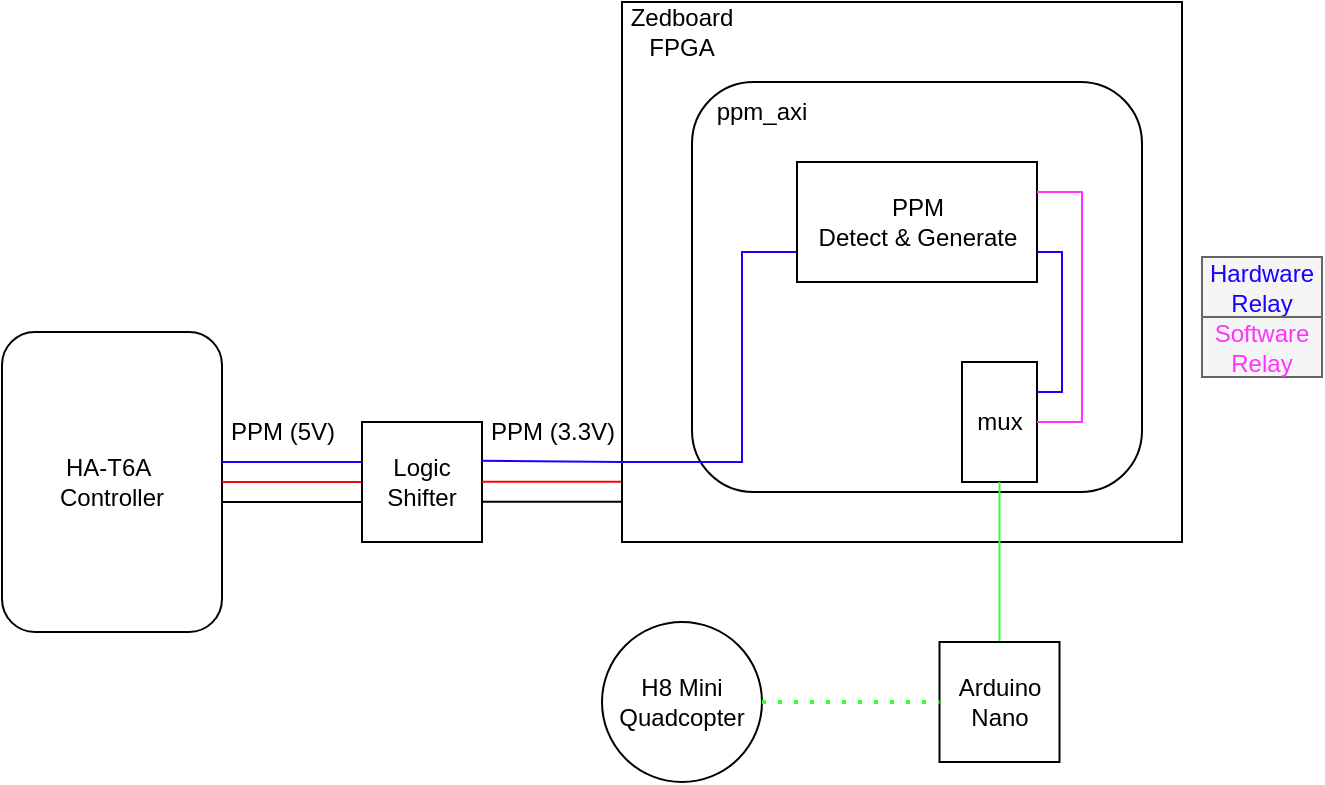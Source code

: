 <mxfile version="26.0.16">
  <diagram name="Page-1" id="doOXALa8jk22Hy37ywl4">
    <mxGraphModel dx="958" dy="592" grid="1" gridSize="10" guides="1" tooltips="1" connect="1" arrows="1" fold="1" page="1" pageScale="1" pageWidth="850" pageHeight="1100" math="0" shadow="0">
      <root>
        <mxCell id="0" />
        <mxCell id="1" parent="0" />
        <mxCell id="RDEX3xAjXvq6QgelWfUH-1" value="HA-T6A&amp;nbsp;&lt;div&gt;Controller&lt;/div&gt;" style="rounded=1;whiteSpace=wrap;html=1;" vertex="1" parent="1">
          <mxGeometry x="110" y="215" width="110" height="150" as="geometry" />
        </mxCell>
        <mxCell id="RDEX3xAjXvq6QgelWfUH-2" value="" style="endArrow=none;html=1;rounded=0;strokeColor=#1900FF;" edge="1" parent="1">
          <mxGeometry width="50" height="50" relative="1" as="geometry">
            <mxPoint x="220" y="280" as="sourcePoint" />
            <mxPoint x="290" y="280" as="targetPoint" />
          </mxGeometry>
        </mxCell>
        <mxCell id="RDEX3xAjXvq6QgelWfUH-3" value="" style="endArrow=none;html=1;rounded=0;strokeColor=#FF0505;" edge="1" parent="1">
          <mxGeometry width="50" height="50" relative="1" as="geometry">
            <mxPoint x="220" y="290" as="sourcePoint" />
            <mxPoint x="290" y="290" as="targetPoint" />
          </mxGeometry>
        </mxCell>
        <mxCell id="RDEX3xAjXvq6QgelWfUH-4" value="" style="endArrow=none;html=1;rounded=0;strokeColor=default;" edge="1" parent="1">
          <mxGeometry width="50" height="50" relative="1" as="geometry">
            <mxPoint x="220" y="300" as="sourcePoint" />
            <mxPoint x="290" y="300" as="targetPoint" />
          </mxGeometry>
        </mxCell>
        <mxCell id="RDEX3xAjXvq6QgelWfUH-5" value="PPM (5V)" style="text;html=1;align=center;verticalAlign=middle;resizable=0;points=[];autosize=1;strokeColor=none;fillColor=none;" vertex="1" parent="1">
          <mxGeometry x="210" y="250" width="80" height="30" as="geometry" />
        </mxCell>
        <mxCell id="RDEX3xAjXvq6QgelWfUH-7" value="Logic&lt;br&gt;Shifter" style="whiteSpace=wrap;html=1;aspect=fixed;" vertex="1" parent="1">
          <mxGeometry x="290" y="260" width="60" height="60" as="geometry" />
        </mxCell>
        <mxCell id="RDEX3xAjXvq6QgelWfUH-9" value="" style="endArrow=none;html=1;rounded=0;strokeColor=#FF0505;" edge="1" parent="1">
          <mxGeometry width="50" height="50" relative="1" as="geometry">
            <mxPoint x="350" y="289.86" as="sourcePoint" />
            <mxPoint x="420" y="289.86" as="targetPoint" />
          </mxGeometry>
        </mxCell>
        <mxCell id="RDEX3xAjXvq6QgelWfUH-10" value="" style="endArrow=none;html=1;rounded=0;strokeColor=default;" edge="1" parent="1">
          <mxGeometry width="50" height="50" relative="1" as="geometry">
            <mxPoint x="350" y="299.86" as="sourcePoint" />
            <mxPoint x="420" y="299.86" as="targetPoint" />
          </mxGeometry>
        </mxCell>
        <mxCell id="RDEX3xAjXvq6QgelWfUH-11" value="PPM (3.3V)" style="text;html=1;align=center;verticalAlign=middle;resizable=0;points=[];autosize=1;strokeColor=none;fillColor=none;" vertex="1" parent="1">
          <mxGeometry x="340" y="250" width="90" height="30" as="geometry" />
        </mxCell>
        <mxCell id="RDEX3xAjXvq6QgelWfUH-12" value="" style="rounded=0;whiteSpace=wrap;html=1;" vertex="1" parent="1">
          <mxGeometry x="420" y="50" width="280" height="270" as="geometry" />
        </mxCell>
        <mxCell id="RDEX3xAjXvq6QgelWfUH-13" value="H8 Mini&lt;br&gt;Quadcopter" style="ellipse;whiteSpace=wrap;html=1;aspect=fixed;" vertex="1" parent="1">
          <mxGeometry x="410" y="360" width="80" height="80" as="geometry" />
        </mxCell>
        <mxCell id="RDEX3xAjXvq6QgelWfUH-14" value="" style="rounded=1;whiteSpace=wrap;html=1;" vertex="1" parent="1">
          <mxGeometry x="455" y="90" width="225" height="205" as="geometry" />
        </mxCell>
        <mxCell id="RDEX3xAjXvq6QgelWfUH-8" value="" style="endArrow=none;html=1;rounded=0;strokeColor=#1900FF;entryX=0;entryY=0.75;entryDx=0;entryDy=0;exitX=0.107;exitY=0.981;exitDx=0;exitDy=0;exitPerimeter=0;" edge="1" parent="1" source="RDEX3xAjXvq6QgelWfUH-11" target="RDEX3xAjXvq6QgelWfUH-22">
          <mxGeometry width="50" height="50" relative="1" as="geometry">
            <mxPoint x="350" y="339.86" as="sourcePoint" />
            <mxPoint x="515" y="275" as="targetPoint" />
            <Array as="points">
              <mxPoint x="420" y="280" />
              <mxPoint x="480" y="280" />
              <mxPoint x="480" y="175" />
            </Array>
          </mxGeometry>
        </mxCell>
        <mxCell id="RDEX3xAjXvq6QgelWfUH-22" value="PPM&lt;br&gt;Detect &amp;amp; Generate" style="rounded=0;whiteSpace=wrap;html=1;" vertex="1" parent="1">
          <mxGeometry x="507.5" y="130" width="120" height="60" as="geometry" />
        </mxCell>
        <mxCell id="RDEX3xAjXvq6QgelWfUH-24" value="mux" style="rounded=0;whiteSpace=wrap;html=1;" vertex="1" parent="1">
          <mxGeometry x="590" y="230" width="37.5" height="60" as="geometry" />
        </mxCell>
        <mxCell id="RDEX3xAjXvq6QgelWfUH-27" value="" style="endArrow=none;html=1;rounded=0;entryX=1;entryY=0.25;entryDx=0;entryDy=0;exitX=1;exitY=0.5;exitDx=0;exitDy=0;strokeColor=#FF33FF;" edge="1" parent="1" source="RDEX3xAjXvq6QgelWfUH-24" target="RDEX3xAjXvq6QgelWfUH-22">
          <mxGeometry width="50" height="50" relative="1" as="geometry">
            <mxPoint x="520" y="270" as="sourcePoint" />
            <mxPoint x="570" y="220" as="targetPoint" />
            <Array as="points">
              <mxPoint x="650" y="260" />
              <mxPoint x="650" y="145" />
            </Array>
          </mxGeometry>
        </mxCell>
        <mxCell id="RDEX3xAjXvq6QgelWfUH-29" value="" style="endArrow=none;html=1;rounded=0;entryX=1;entryY=0.75;entryDx=0;entryDy=0;exitX=1;exitY=0.25;exitDx=0;exitDy=0;strokeColor=#1900FF;" edge="1" parent="1" source="RDEX3xAjXvq6QgelWfUH-24" target="RDEX3xAjXvq6QgelWfUH-22">
          <mxGeometry width="50" height="50" relative="1" as="geometry">
            <mxPoint x="540" y="280" as="sourcePoint" />
            <mxPoint x="590" y="230" as="targetPoint" />
            <Array as="points">
              <mxPoint x="640" y="245" />
              <mxPoint x="640" y="175" />
            </Array>
          </mxGeometry>
        </mxCell>
        <mxCell id="RDEX3xAjXvq6QgelWfUH-30" value="" style="endArrow=none;html=1;rounded=0;entryX=0.5;entryY=1;entryDx=0;entryDy=0;strokeColor=#33FF33;exitX=0.5;exitY=0;exitDx=0;exitDy=0;" edge="1" parent="1" source="RDEX3xAjXvq6QgelWfUH-31" target="RDEX3xAjXvq6QgelWfUH-24">
          <mxGeometry width="50" height="50" relative="1" as="geometry">
            <mxPoint x="610" y="370" as="sourcePoint" />
            <mxPoint x="550" y="330" as="targetPoint" />
          </mxGeometry>
        </mxCell>
        <mxCell id="RDEX3xAjXvq6QgelWfUH-31" value="Arduino&lt;br&gt;Nano" style="whiteSpace=wrap;html=1;aspect=fixed;" vertex="1" parent="1">
          <mxGeometry x="578.75" y="370" width="60" height="60" as="geometry" />
        </mxCell>
        <mxCell id="RDEX3xAjXvq6QgelWfUH-34" value="" style="endArrow=none;dashed=1;html=1;dashPattern=1 3;strokeWidth=2;rounded=0;exitX=1;exitY=0.5;exitDx=0;exitDy=0;entryX=0;entryY=0.5;entryDx=0;entryDy=0;strokeColor=#33FF33;" edge="1" parent="1" source="RDEX3xAjXvq6QgelWfUH-13" target="RDEX3xAjXvq6QgelWfUH-31">
          <mxGeometry width="50" height="50" relative="1" as="geometry">
            <mxPoint x="500" y="380" as="sourcePoint" />
            <mxPoint x="550" y="330" as="targetPoint" />
          </mxGeometry>
        </mxCell>
        <mxCell id="RDEX3xAjXvq6QgelWfUH-35" value="Zedboard FPGA" style="text;html=1;align=center;verticalAlign=middle;whiteSpace=wrap;rounded=0;" vertex="1" parent="1">
          <mxGeometry x="420" y="50" width="60" height="30" as="geometry" />
        </mxCell>
        <mxCell id="RDEX3xAjXvq6QgelWfUH-36" value="ppm_axi" style="text;html=1;align=center;verticalAlign=middle;whiteSpace=wrap;rounded=0;" vertex="1" parent="1">
          <mxGeometry x="460" y="90" width="60" height="30" as="geometry" />
        </mxCell>
        <mxCell id="RDEX3xAjXvq6QgelWfUH-37" value="&lt;font style=&quot;color: rgb(25, 0, 255);&quot;&gt;Hardware&lt;br&gt;Relay&lt;/font&gt;" style="text;html=1;align=center;verticalAlign=middle;whiteSpace=wrap;rounded=0;fillColor=#f5f5f5;strokeColor=#666666;fontColor=#333333;" vertex="1" parent="1">
          <mxGeometry x="710" y="177.5" width="60" height="30" as="geometry" />
        </mxCell>
        <mxCell id="RDEX3xAjXvq6QgelWfUH-38" value="&lt;font style=&quot;color: rgb(255, 51, 255);&quot;&gt;Software&lt;br&gt;Relay&lt;/font&gt;" style="text;html=1;align=center;verticalAlign=middle;whiteSpace=wrap;rounded=0;fillColor=#f5f5f5;strokeColor=#666666;fontColor=#333333;" vertex="1" parent="1">
          <mxGeometry x="710" y="207.5" width="60" height="30" as="geometry" />
        </mxCell>
      </root>
    </mxGraphModel>
  </diagram>
</mxfile>
